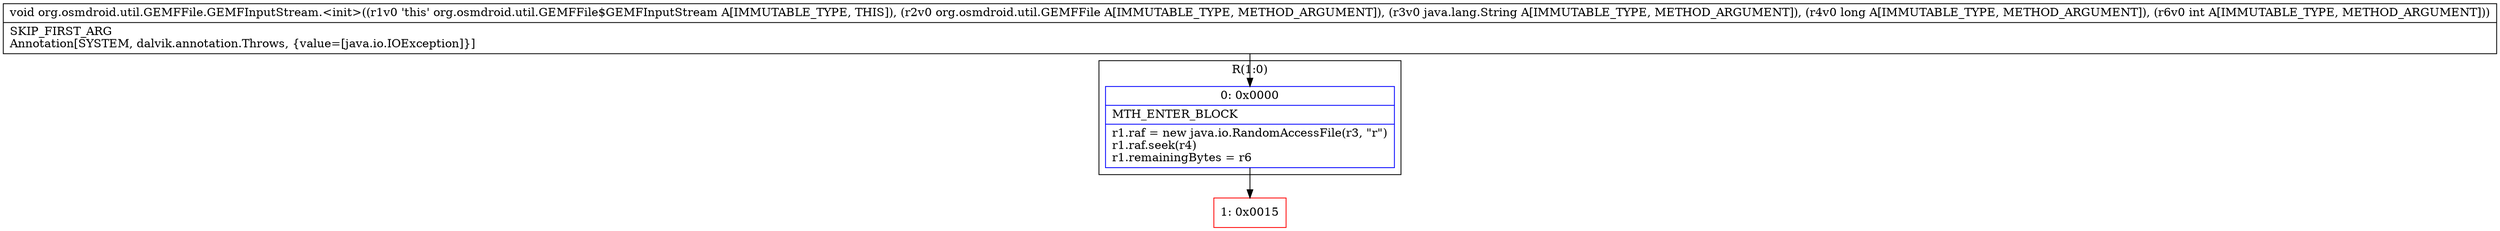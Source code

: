 digraph "CFG fororg.osmdroid.util.GEMFFile.GEMFInputStream.\<init\>(Lorg\/osmdroid\/util\/GEMFFile;Ljava\/lang\/String;JI)V" {
subgraph cluster_Region_506854086 {
label = "R(1:0)";
node [shape=record,color=blue];
Node_0 [shape=record,label="{0\:\ 0x0000|MTH_ENTER_BLOCK\l|r1.raf = new java.io.RandomAccessFile(r3, \"r\")\lr1.raf.seek(r4)\lr1.remainingBytes = r6\l}"];
}
Node_1 [shape=record,color=red,label="{1\:\ 0x0015}"];
MethodNode[shape=record,label="{void org.osmdroid.util.GEMFFile.GEMFInputStream.\<init\>((r1v0 'this' org.osmdroid.util.GEMFFile$GEMFInputStream A[IMMUTABLE_TYPE, THIS]), (r2v0 org.osmdroid.util.GEMFFile A[IMMUTABLE_TYPE, METHOD_ARGUMENT]), (r3v0 java.lang.String A[IMMUTABLE_TYPE, METHOD_ARGUMENT]), (r4v0 long A[IMMUTABLE_TYPE, METHOD_ARGUMENT]), (r6v0 int A[IMMUTABLE_TYPE, METHOD_ARGUMENT]))  | SKIP_FIRST_ARG\lAnnotation[SYSTEM, dalvik.annotation.Throws, \{value=[java.io.IOException]\}]\l}"];
MethodNode -> Node_0;
Node_0 -> Node_1;
}

